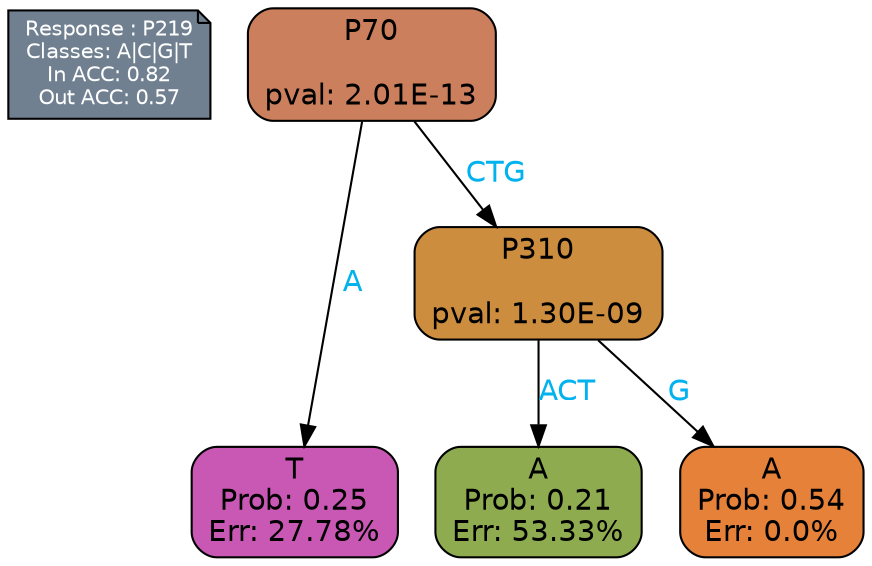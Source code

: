 digraph Tree {
node [shape=box, style="filled, rounded", color="black", fontname=helvetica] ;
graph [ranksep=equally, splines=polylines, bgcolor=transparent, dpi=600] ;
edge [fontname=helvetica] ;
LEGEND [label="Response : P219
Classes: A|C|G|T
In ACC: 0.82
Out ACC: 0.57
",shape=note,align=left,style=filled,fillcolor="slategray",fontcolor="white",fontsize=10];1 [label="P70

pval: 2.01E-13", fillcolor="#cc7f5c"] ;
2 [label="T
Prob: 0.25
Err: 27.78%", fillcolor="#c958b5"] ;
3 [label="P310

pval: 1.30E-09", fillcolor="#cd8d3f"] ;
4 [label="A
Prob: 0.21
Err: 53.33%", fillcolor="#8eac4f"] ;
5 [label="A
Prob: 0.54
Err: 0.0%", fillcolor="#e58139"] ;
1 -> 2 [label="A",fontcolor=deepskyblue2] ;
1 -> 3 [label="CTG",fontcolor=deepskyblue2] ;
3 -> 4 [label="ACT",fontcolor=deepskyblue2] ;
3 -> 5 [label="G",fontcolor=deepskyblue2] ;
{rank = same; 2;4;5;}{rank = same; LEGEND;1;}}